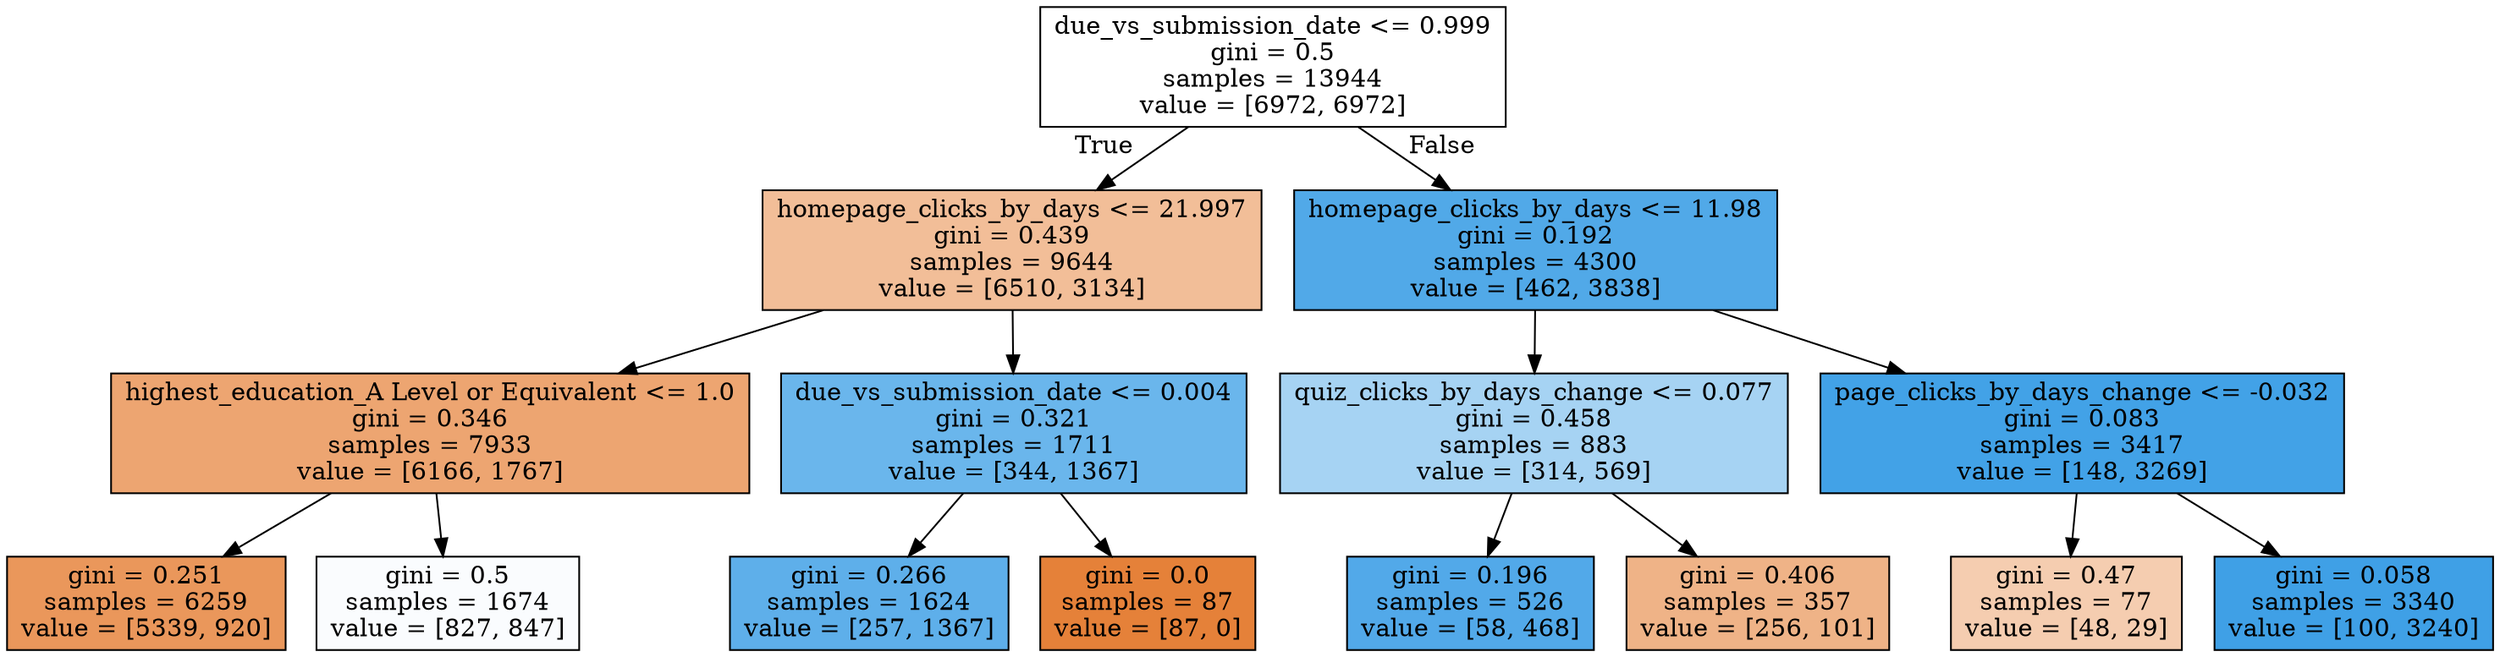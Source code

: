 digraph Tree {
node [shape=box, style="filled", color="black"] ;
0 [label="due_vs_submission_date <= 0.999\ngini = 0.5\nsamples = 13944\nvalue = [6972, 6972]", fillcolor="#e5813900"] ;
1 [label="homepage_clicks_by_days <= 21.997\ngini = 0.439\nsamples = 9644\nvalue = [6510, 3134]", fillcolor="#e5813984"] ;
0 -> 1 [labeldistance=2.5, labelangle=45, headlabel="True"] ;
2 [label="highest_education_A Level or Equivalent <= 1.0\ngini = 0.346\nsamples = 7933\nvalue = [6166, 1767]", fillcolor="#e58139b6"] ;
1 -> 2 ;
3 [label="gini = 0.251\nsamples = 6259\nvalue = [5339, 920]", fillcolor="#e58139d3"] ;
2 -> 3 ;
4 [label="gini = 0.5\nsamples = 1674\nvalue = [827, 847]", fillcolor="#399de506"] ;
2 -> 4 ;
5 [label="due_vs_submission_date <= 0.004\ngini = 0.321\nsamples = 1711\nvalue = [344, 1367]", fillcolor="#399de5bf"] ;
1 -> 5 ;
6 [label="gini = 0.266\nsamples = 1624\nvalue = [257, 1367]", fillcolor="#399de5cf"] ;
5 -> 6 ;
7 [label="gini = 0.0\nsamples = 87\nvalue = [87, 0]", fillcolor="#e58139ff"] ;
5 -> 7 ;
8 [label="homepage_clicks_by_days <= 11.98\ngini = 0.192\nsamples = 4300\nvalue = [462, 3838]", fillcolor="#399de5e0"] ;
0 -> 8 [labeldistance=2.5, labelangle=-45, headlabel="False"] ;
9 [label="quiz_clicks_by_days_change <= 0.077\ngini = 0.458\nsamples = 883\nvalue = [314, 569]", fillcolor="#399de572"] ;
8 -> 9 ;
10 [label="gini = 0.196\nsamples = 526\nvalue = [58, 468]", fillcolor="#399de5df"] ;
9 -> 10 ;
11 [label="gini = 0.406\nsamples = 357\nvalue = [256, 101]", fillcolor="#e581399a"] ;
9 -> 11 ;
12 [label="page_clicks_by_days_change <= -0.032\ngini = 0.083\nsamples = 3417\nvalue = [148, 3269]", fillcolor="#399de5f3"] ;
8 -> 12 ;
13 [label="gini = 0.47\nsamples = 77\nvalue = [48, 29]", fillcolor="#e5813965"] ;
12 -> 13 ;
14 [label="gini = 0.058\nsamples = 3340\nvalue = [100, 3240]", fillcolor="#399de5f7"] ;
12 -> 14 ;
}